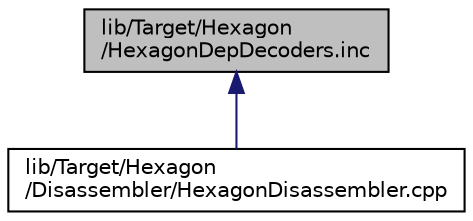 digraph "lib/Target/Hexagon/HexagonDepDecoders.inc"
{
 // LATEX_PDF_SIZE
  bgcolor="transparent";
  edge [fontname="Helvetica",fontsize="10",labelfontname="Helvetica",labelfontsize="10"];
  node [fontname="Helvetica",fontsize="10",shape=record];
  Node1 [label="lib/Target/Hexagon\l/HexagonDepDecoders.inc",height=0.2,width=0.4,color="black", fillcolor="grey75", style="filled", fontcolor="black",tooltip=" "];
  Node1 -> Node2 [dir="back",color="midnightblue",fontsize="10",style="solid",fontname="Helvetica"];
  Node2 [label="lib/Target/Hexagon\l/Disassembler/HexagonDisassembler.cpp",height=0.2,width=0.4,color="black",URL="$HexagonDisassembler_8cpp.html",tooltip=" "];
}

